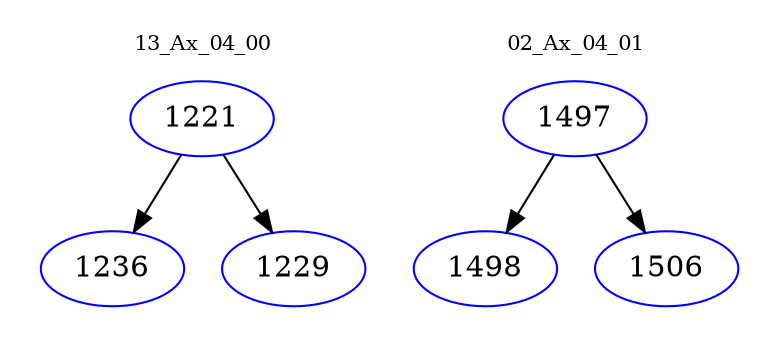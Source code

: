 digraph{
subgraph cluster_0 {
color = white
label = "13_Ax_04_00";
fontsize=10;
T0_1221 [label="1221", color="blue"]
T0_1221 -> T0_1236 [color="black"]
T0_1236 [label="1236", color="blue"]
T0_1221 -> T0_1229 [color="black"]
T0_1229 [label="1229", color="blue"]
}
subgraph cluster_1 {
color = white
label = "02_Ax_04_01";
fontsize=10;
T1_1497 [label="1497", color="blue"]
T1_1497 -> T1_1498 [color="black"]
T1_1498 [label="1498", color="blue"]
T1_1497 -> T1_1506 [color="black"]
T1_1506 [label="1506", color="blue"]
}
}
